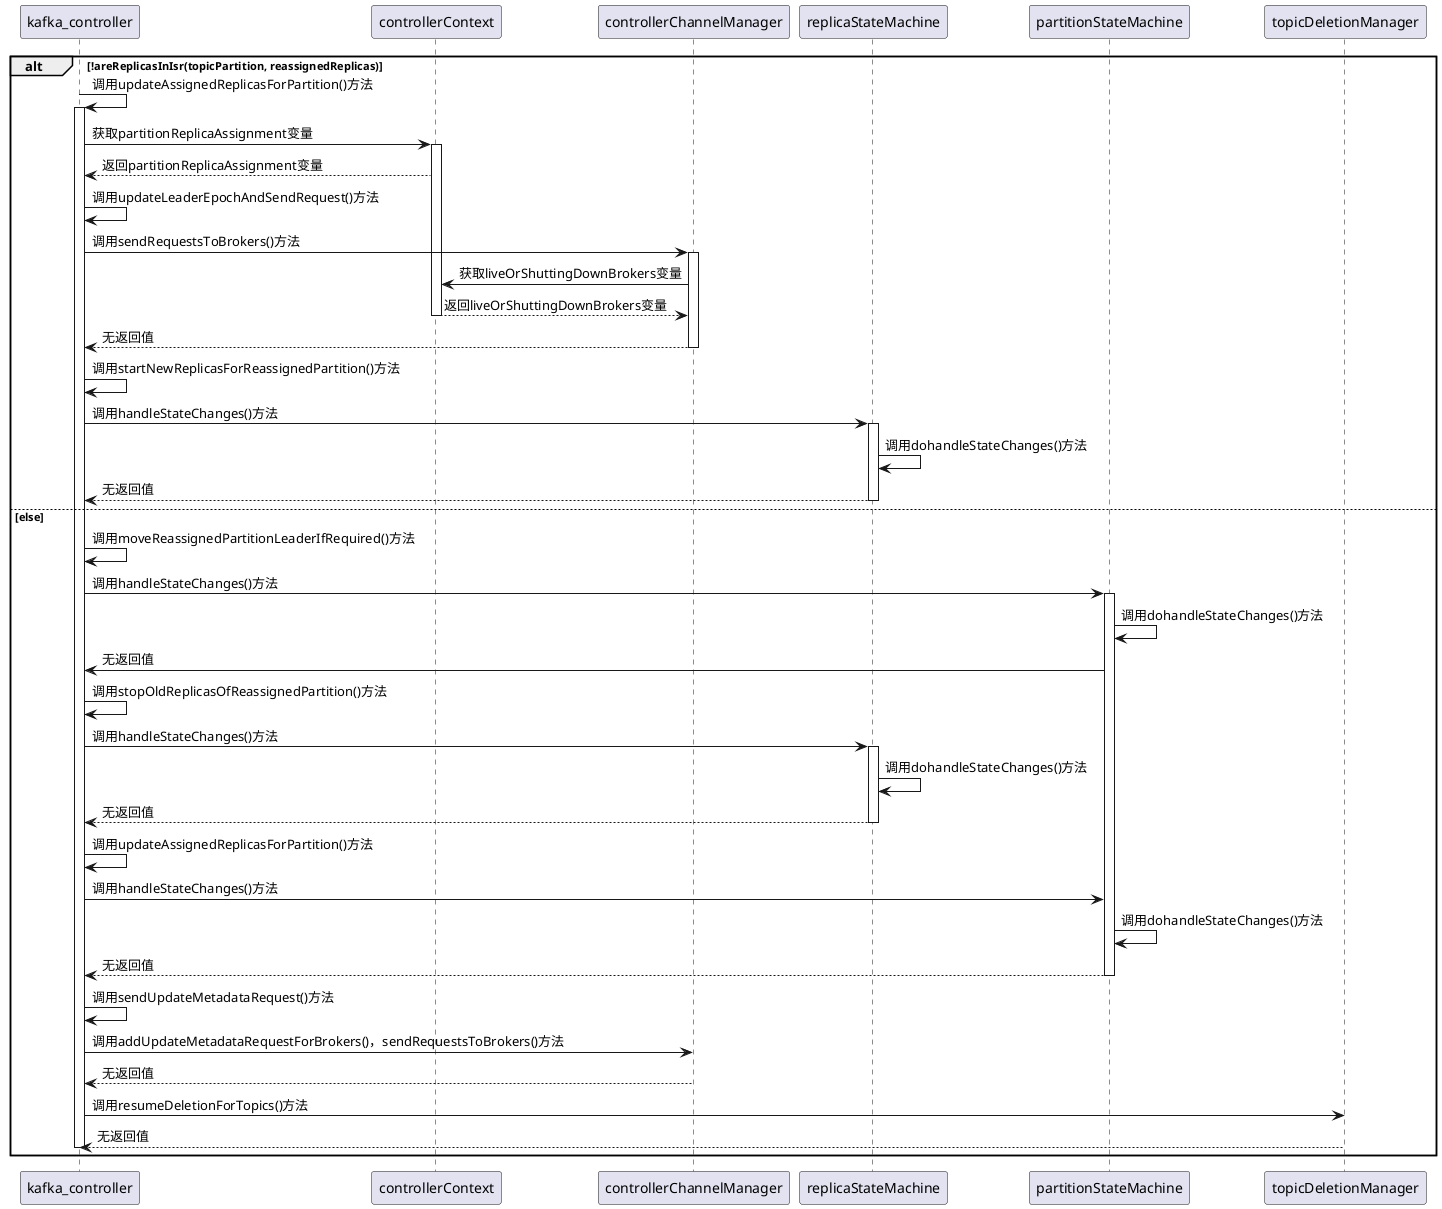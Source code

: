 @startuml

' actor Actor
' autonumber
alt !areReplicasInIsr(topicPartition, reassignedReplicas)
kafka_controller-> kafka_controller: 调用updateAssignedReplicasForPartition()方法
activate kafka_controller
kafka_controller-> controllerContext:获取partitionReplicaAssignment变量
activate controllerContext
controllerContext--> kafka_controller:返回partitionReplicaAssignment变量

kafka_controller-> kafka_controller: 调用updateLeaderEpochAndSendRequest()方法
kafka_controller-> controllerChannelManager: 调用sendRequestsToBrokers()方法
activate controllerChannelManager
controllerChannelManager-> controllerContext:获取liveOrShuttingDownBrokers变量
controllerContext--> controllerChannelManager:返回liveOrShuttingDownBrokers变量
deactivate controllerContext
controllerChannelManager--> kafka_controller: 无返回值
deactivate controllerChannelManager

kafka_controller-> kafka_controller: 调用startNewReplicasForReassignedPartition()方法
kafka_controller-> replicaStateMachine: 调用handleStateChanges()方法
activate replicaStateMachine
replicaStateMachine-> replicaStateMachine: 调用dohandleStateChanges()方法
replicaStateMachine--> kafka_controller: 无返回值
deactivate replicaStateMachine
else else

kafka_controller-> kafka_controller: 调用moveReassignedPartitionLeaderIfRequired()方法
kafka_controller-> partitionStateMachine: 调用handleStateChanges()方法
activate partitionStateMachine
partitionStateMachine-> partitionStateMachine: 调用dohandleStateChanges()方法
partitionStateMachine-> kafka_controller: 无返回值

kafka_controller-> kafka_controller: 调用stopOldReplicasOfReassignedPartition()方法
kafka_controller-> replicaStateMachine: 调用handleStateChanges()方法
activate replicaStateMachine
replicaStateMachine-> replicaStateMachine: 调用dohandleStateChanges()方法
replicaStateMachine--> kafka_controller: 无返回值
deactivate replicaStateMachine

kafka_controller-> kafka_controller: 调用updateAssignedReplicasForPartition()方法
kafka_controller-> partitionStateMachine: 调用handleStateChanges()方法
partitionStateMachine-> partitionStateMachine: 调用dohandleStateChanges()方法
partitionStateMachine--> kafka_controller: 无返回值
deactivate partitionStateMachine

kafka_controller-> kafka_controller: 调用sendUpdateMetadataRequest()方法
kafka_controller-> controllerChannelManager: 调用addUpdateMetadataRequestForBrokers()，sendRequestsToBrokers()方法
controllerChannelManager--> kafka_controller: 无返回值

kafka_controller-> topicDeletionManager: 调用resumeDeletionForTopics()方法
topicDeletionManager--> kafka_controller: 无返回值
deactivate kafka_controller

end


@enduml